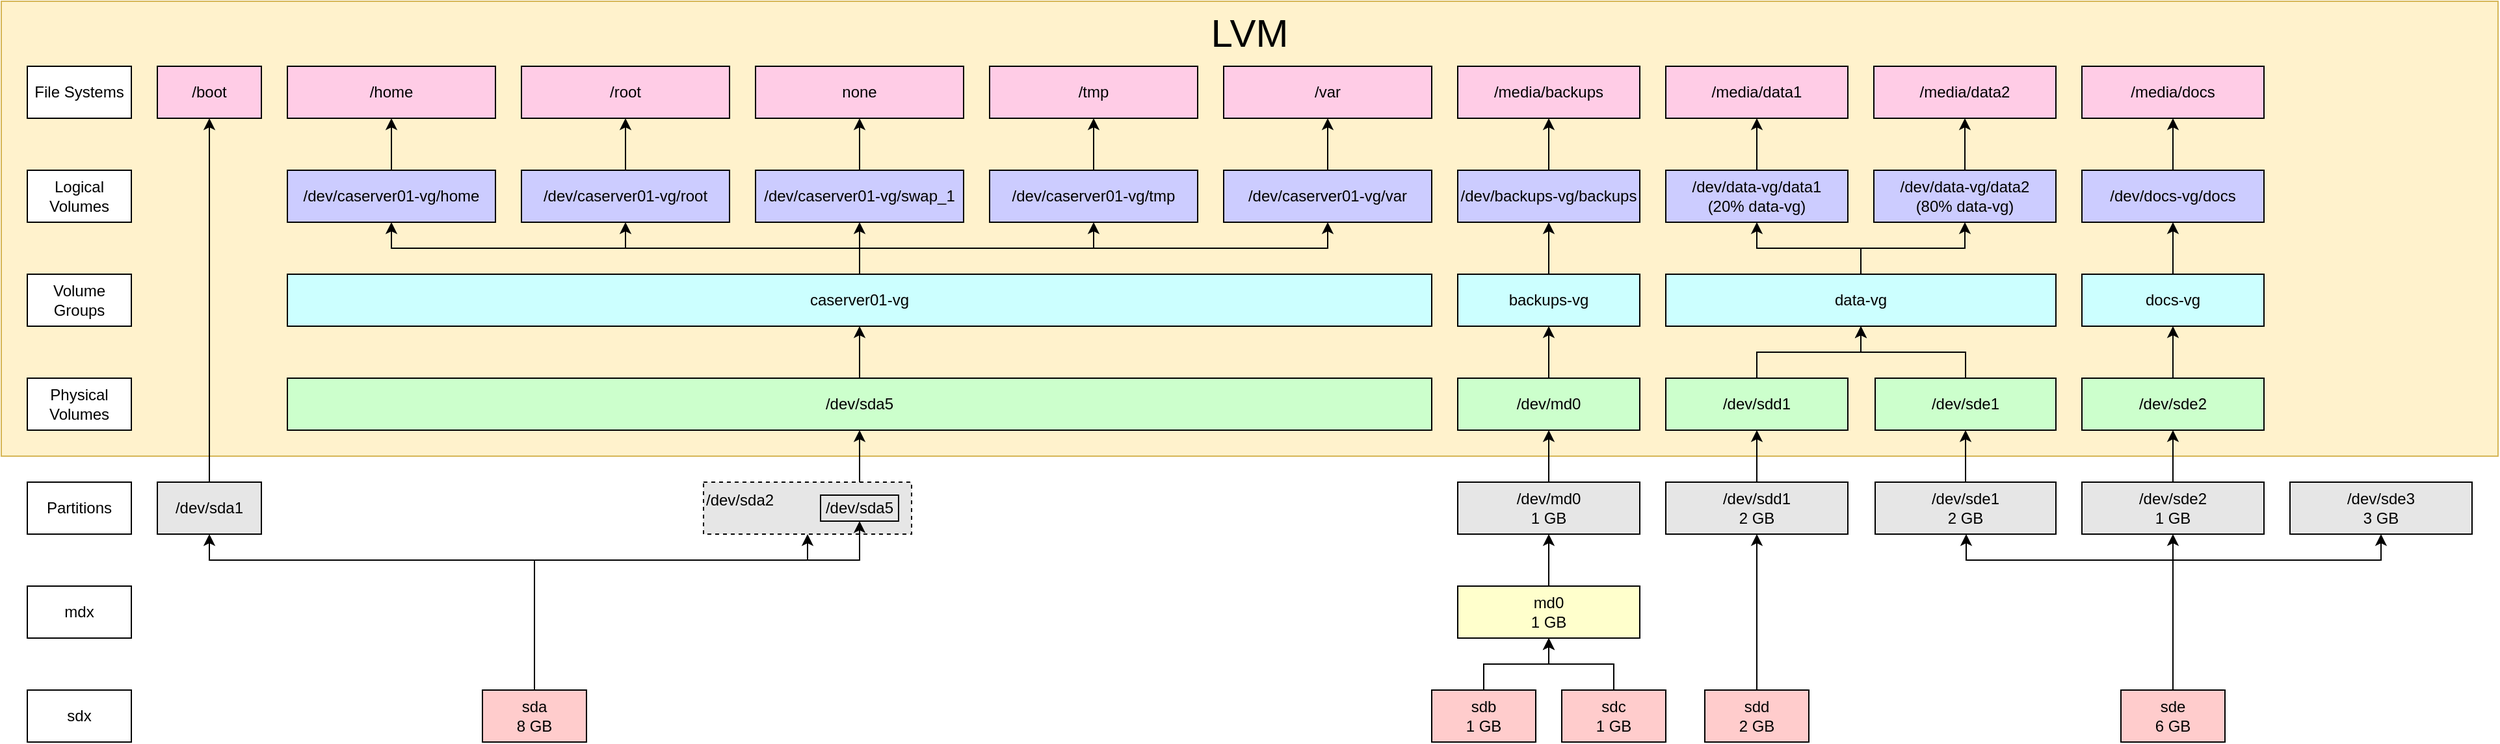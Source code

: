 <mxfile version="21.0.8" type="device"><diagram name="caserver01-storage-strategy" id="RPoZRWQkQO2Ub_k4LUDb"><mxGraphModel dx="1969" dy="926" grid="1" gridSize="10" guides="1" tooltips="1" connect="1" arrows="1" fold="1" page="1" pageScale="1" pageWidth="827" pageHeight="1169" math="0" shadow="0"><root><mxCell id="oBushCFvS52UoHRty11p-0"/><mxCell id="oBushCFvS52UoHRty11p-1" parent="oBushCFvS52UoHRty11p-0"/><mxCell id="oBushCFvS52UoHRty11p-2" value="LVM" style="rounded=0;whiteSpace=wrap;html=1;fontFamily=Helvetica;strokeColor=#d6b656;fillColor=#fff2cc;align=center;verticalAlign=top;fontSize=30;labelBackgroundColor=none;labelBorderColor=none;fontStyle=0" parent="oBushCFvS52UoHRty11p-1" vertex="1"><mxGeometry x="60" y="30" width="1920" height="350" as="geometry"/></mxCell><mxCell id="oBushCFvS52UoHRty11p-41" value="/dev/md0" style="rounded=0;whiteSpace=wrap;html=1;strokeColor=#000000;fontColor=#000000;fillColor=#CCFFCC;" parent="oBushCFvS52UoHRty11p-1" vertex="1"><mxGeometry x="1180" y="320" width="140" height="40" as="geometry"/></mxCell><mxCell id="oBushCFvS52UoHRty11p-42" value="" style="endArrow=classic;html=1;rounded=0;fontColor=#000000;edgeStyle=orthogonalEdgeStyle;strokeColor=#000000;entryX=0.5;entryY=1;entryDx=0;entryDy=0;" parent="oBushCFvS52UoHRty11p-1" source="oBushCFvS52UoHRty11p-118" target="oBushCFvS52UoHRty11p-69" edge="1"><mxGeometry width="50" height="50" relative="1" as="geometry"><mxPoint x="1250" y="480" as="sourcePoint"/><mxPoint x="1240" y="520" as="targetPoint"/></mxGeometry></mxCell><mxCell id="oBushCFvS52UoHRty11p-43" value="" style="endArrow=classic;html=1;rounded=0;fontColor=#000000;edgeStyle=orthogonalEdgeStyle;strokeColor=#000000;entryX=0.5;entryY=1;entryDx=0;entryDy=0;exitX=0.5;exitY=0;exitDx=0;exitDy=0;" parent="oBushCFvS52UoHRty11p-1" source="oBushCFvS52UoHRty11p-69" target="oBushCFvS52UoHRty11p-41" edge="1"><mxGeometry width="50" height="50" relative="1" as="geometry"><mxPoint x="1240" y="400" as="sourcePoint"/><mxPoint x="1270" y="530" as="targetPoint"/></mxGeometry></mxCell><mxCell id="oBushCFvS52UoHRty11p-44" value="backups-vg" style="rounded=0;whiteSpace=wrap;html=1;strokeColor=#000000;fontColor=#000000;fillColor=#CCFFFF;" parent="oBushCFvS52UoHRty11p-1" vertex="1"><mxGeometry x="1180" y="240" width="140" height="40" as="geometry"/></mxCell><mxCell id="oBushCFvS52UoHRty11p-45" value="" style="endArrow=classic;html=1;rounded=0;fontColor=#000000;edgeStyle=orthogonalEdgeStyle;strokeColor=#000000;entryX=0.5;entryY=1;entryDx=0;entryDy=0;" parent="oBushCFvS52UoHRty11p-1" source="oBushCFvS52UoHRty11p-41" target="oBushCFvS52UoHRty11p-44" edge="1"><mxGeometry width="50" height="50" relative="1" as="geometry"><mxPoint x="1250" y="450" as="sourcePoint"/><mxPoint x="1230" y="370" as="targetPoint"/></mxGeometry></mxCell><mxCell id="oBushCFvS52UoHRty11p-46" value="/dev/backups-vg/backups" style="rounded=0;whiteSpace=wrap;html=1;strokeColor=#000000;fontColor=#000000;fillColor=#CCCCFF;" parent="oBushCFvS52UoHRty11p-1" vertex="1"><mxGeometry x="1180" y="160" width="140" height="40" as="geometry"/></mxCell><mxCell id="oBushCFvS52UoHRty11p-47" value="" style="endArrow=classic;html=1;rounded=0;fontColor=#000000;edgeStyle=orthogonalEdgeStyle;strokeColor=#000000;entryX=0.5;entryY=1;entryDx=0;entryDy=0;exitX=0.5;exitY=0;exitDx=0;exitDy=0;" parent="oBushCFvS52UoHRty11p-1" source="oBushCFvS52UoHRty11p-44" target="oBushCFvS52UoHRty11p-46" edge="1"><mxGeometry width="50" height="50" relative="1" as="geometry"><mxPoint x="1220" y="180" as="sourcePoint"/><mxPoint x="1230" y="230" as="targetPoint"/></mxGeometry></mxCell><mxCell id="oBushCFvS52UoHRty11p-48" value="/media/backups" style="rounded=0;whiteSpace=wrap;html=1;strokeColor=#000000;fontColor=#000000;fillColor=#FFCCE6;" parent="oBushCFvS52UoHRty11p-1" vertex="1"><mxGeometry x="1180" y="80" width="140" height="40" as="geometry"/></mxCell><mxCell id="oBushCFvS52UoHRty11p-49" value="" style="endArrow=classic;html=1;rounded=0;fontColor=#000000;edgeStyle=orthogonalEdgeStyle;strokeColor=#000000;entryX=0.5;entryY=1;entryDx=0;entryDy=0;exitX=0.5;exitY=0;exitDx=0;exitDy=0;" parent="oBushCFvS52UoHRty11p-1" source="oBushCFvS52UoHRty11p-46" target="oBushCFvS52UoHRty11p-48" edge="1"><mxGeometry width="50" height="50" relative="1" as="geometry"><mxPoint x="1220" y="160" as="sourcePoint"/><mxPoint x="1230" y="150" as="targetPoint"/></mxGeometry></mxCell><mxCell id="oBushCFvS52UoHRty11p-50" value="/dev/sdd1" style="rounded=0;whiteSpace=wrap;html=1;strokeColor=#000000;fontColor=#000000;fillColor=#CCFFCC;" parent="oBushCFvS52UoHRty11p-1" vertex="1"><mxGeometry x="1340" y="320" width="140" height="40" as="geometry"/></mxCell><mxCell id="oBushCFvS52UoHRty11p-51" value="" style="endArrow=classic;html=1;rounded=0;fontColor=#000000;edgeStyle=orthogonalEdgeStyle;strokeColor=#000000;entryX=0.5;entryY=1;entryDx=0;entryDy=0;exitX=0.5;exitY=0;exitDx=0;exitDy=0;" parent="oBushCFvS52UoHRty11p-1" source="oBushCFvS52UoHRty11p-70" target="oBushCFvS52UoHRty11p-50" edge="1"><mxGeometry width="50" height="50" relative="1" as="geometry"><mxPoint x="1480" y="400" as="sourcePoint"/><mxPoint x="1220" y="370" as="targetPoint"/></mxGeometry></mxCell><mxCell id="oBushCFvS52UoHRty11p-52" value="/dev/sde1" style="rounded=0;whiteSpace=wrap;html=1;strokeColor=#000000;fontColor=#000000;fillColor=#CCFFCC;" parent="oBushCFvS52UoHRty11p-1" vertex="1"><mxGeometry x="1501" y="320" width="139" height="40" as="geometry"/></mxCell><mxCell id="oBushCFvS52UoHRty11p-53" value="/dev/sde2" style="rounded=0;whiteSpace=wrap;html=1;strokeColor=#000000;fontColor=#000000;fillColor=#CCFFCC;" parent="oBushCFvS52UoHRty11p-1" vertex="1"><mxGeometry x="1660" y="320" width="140" height="40" as="geometry"/></mxCell><mxCell id="oBushCFvS52UoHRty11p-54" value="" style="endArrow=classic;html=1;rounded=0;fontColor=#000000;edgeStyle=orthogonalEdgeStyle;strokeColor=#000000;entryX=0.5;entryY=1;entryDx=0;entryDy=0;exitX=0.5;exitY=0;exitDx=0;exitDy=0;" parent="oBushCFvS52UoHRty11p-1" source="oBushCFvS52UoHRty11p-73" target="oBushCFvS52UoHRty11p-53" edge="1"><mxGeometry width="50" height="50" relative="1" as="geometry"><mxPoint x="1850" y="440" as="sourcePoint"/><mxPoint x="1640" y="370" as="targetPoint"/></mxGeometry></mxCell><mxCell id="oBushCFvS52UoHRty11p-55" value="data-vg" style="rounded=0;whiteSpace=wrap;html=1;strokeColor=#000000;fontColor=#000000;fillColor=#CCFFFF;" parent="oBushCFvS52UoHRty11p-1" vertex="1"><mxGeometry x="1340" y="240" width="300" height="40" as="geometry"/></mxCell><mxCell id="oBushCFvS52UoHRty11p-56" value="" style="endArrow=classic;html=1;rounded=0;fontColor=#000000;edgeStyle=orthogonalEdgeStyle;strokeColor=#000000;entryX=0.5;entryY=1;entryDx=0;entryDy=0;exitX=0.5;exitY=0;exitDx=0;exitDy=0;" parent="oBushCFvS52UoHRty11p-1" source="oBushCFvS52UoHRty11p-50" target="oBushCFvS52UoHRty11p-55" edge="1"><mxGeometry width="50" height="50" relative="1" as="geometry"><mxPoint x="1531" y="310" as="sourcePoint"/><mxPoint x="1511" y="360" as="targetPoint"/></mxGeometry></mxCell><mxCell id="oBushCFvS52UoHRty11p-57" value="" style="endArrow=classic;html=1;rounded=0;fontColor=#000000;edgeStyle=orthogonalEdgeStyle;strokeColor=#000000;entryX=0.5;entryY=1;entryDx=0;entryDy=0;exitX=0.5;exitY=0;exitDx=0;exitDy=0;" parent="oBushCFvS52UoHRty11p-1" source="oBushCFvS52UoHRty11p-52" target="oBushCFvS52UoHRty11p-55" edge="1"><mxGeometry width="50" height="50" relative="1" as="geometry"><mxPoint x="1440" y="330" as="sourcePoint"/><mxPoint x="1541" y="280" as="targetPoint"/></mxGeometry></mxCell><mxCell id="oBushCFvS52UoHRty11p-58" value="docs-vg" style="rounded=0;whiteSpace=wrap;html=1;strokeColor=#000000;fontColor=#000000;fillColor=#CCFFFF;" parent="oBushCFvS52UoHRty11p-1" vertex="1"><mxGeometry x="1660" y="240" width="140" height="40" as="geometry"/></mxCell><mxCell id="oBushCFvS52UoHRty11p-59" value="" style="endArrow=classic;html=1;rounded=0;fontColor=#000000;edgeStyle=orthogonalEdgeStyle;strokeColor=#000000;entryX=0.5;entryY=1;entryDx=0;entryDy=0;exitX=0.5;exitY=0;exitDx=0;exitDy=0;" parent="oBushCFvS52UoHRty11p-1" source="oBushCFvS52UoHRty11p-53" target="oBushCFvS52UoHRty11p-58" edge="1"><mxGeometry width="50" height="50" relative="1" as="geometry"><mxPoint x="1850" y="370" as="sourcePoint"/><mxPoint x="1630" y="280" as="targetPoint"/></mxGeometry></mxCell><mxCell id="oBushCFvS52UoHRty11p-60" value="/dev/data-vg/data1&lt;br&gt;(20% data-vg)" style="rounded=0;whiteSpace=wrap;html=1;strokeColor=#000000;fontColor=#000000;fillColor=#CCCCFF;" parent="oBushCFvS52UoHRty11p-1" vertex="1"><mxGeometry x="1340" y="160" width="140" height="40" as="geometry"/></mxCell><mxCell id="oBushCFvS52UoHRty11p-61" value="" style="endArrow=classic;html=1;rounded=0;fontColor=#000000;edgeStyle=orthogonalEdgeStyle;strokeColor=#000000;entryX=0.5;entryY=1;entryDx=0;entryDy=0;exitX=0.5;exitY=0;exitDx=0;exitDy=0;" parent="oBushCFvS52UoHRty11p-1" source="oBushCFvS52UoHRty11p-55" target="oBushCFvS52UoHRty11p-60" edge="1"><mxGeometry width="50" height="50" relative="1" as="geometry"><mxPoint x="1540" y="220" as="sourcePoint"/><mxPoint x="1520" y="210" as="targetPoint"/></mxGeometry></mxCell><mxCell id="oBushCFvS52UoHRty11p-62" value="/dev/docs-vg/docs" style="rounded=0;whiteSpace=wrap;html=1;strokeColor=#000000;fontColor=#000000;fillColor=#CCCCFF;" parent="oBushCFvS52UoHRty11p-1" vertex="1"><mxGeometry x="1660" y="160" width="140" height="40" as="geometry"/></mxCell><mxCell id="oBushCFvS52UoHRty11p-63" value="" style="endArrow=classic;html=1;rounded=0;fontColor=#000000;edgeStyle=orthogonalEdgeStyle;strokeColor=#000000;entryX=0.5;entryY=1;entryDx=0;entryDy=0;exitX=0.5;exitY=0;exitDx=0;exitDy=0;" parent="oBushCFvS52UoHRty11p-1" source="oBushCFvS52UoHRty11p-58" target="oBushCFvS52UoHRty11p-62" edge="1"><mxGeometry width="50" height="50" relative="1" as="geometry"><mxPoint x="1750" y="220" as="sourcePoint"/><mxPoint x="1730" y="210" as="targetPoint"/></mxGeometry></mxCell><mxCell id="oBushCFvS52UoHRty11p-64" value="/media/data1" style="rounded=0;whiteSpace=wrap;html=1;strokeColor=#000000;fontColor=#000000;fillColor=#FFCCE6;" parent="oBushCFvS52UoHRty11p-1" vertex="1"><mxGeometry x="1340" y="80" width="140" height="40" as="geometry"/></mxCell><mxCell id="oBushCFvS52UoHRty11p-65" value="" style="endArrow=classic;html=1;rounded=0;fontColor=#000000;edgeStyle=orthogonalEdgeStyle;strokeColor=#000000;entryX=0.5;entryY=1;entryDx=0;entryDy=0;exitX=0.5;exitY=0;exitDx=0;exitDy=0;" parent="oBushCFvS52UoHRty11p-1" source="oBushCFvS52UoHRty11p-60" target="oBushCFvS52UoHRty11p-64" edge="1"><mxGeometry width="50" height="50" relative="1" as="geometry"><mxPoint x="1521" y="120" as="sourcePoint"/><mxPoint x="1510" y="100" as="targetPoint"/></mxGeometry></mxCell><mxCell id="oBushCFvS52UoHRty11p-66" value="/media/docs" style="rounded=0;whiteSpace=wrap;html=1;strokeColor=#000000;fontColor=#000000;fillColor=#FFCCE6;" parent="oBushCFvS52UoHRty11p-1" vertex="1"><mxGeometry x="1660" y="80" width="140" height="40" as="geometry"/></mxCell><mxCell id="oBushCFvS52UoHRty11p-67" value="" style="endArrow=classic;html=1;rounded=0;fontColor=#000000;edgeStyle=orthogonalEdgeStyle;strokeColor=#000000;entryX=0.5;entryY=1;entryDx=0;entryDy=0;exitX=0.5;exitY=0;exitDx=0;exitDy=0;" parent="oBushCFvS52UoHRty11p-1" source="oBushCFvS52UoHRty11p-62" target="oBushCFvS52UoHRty11p-66" edge="1"><mxGeometry width="50" height="50" relative="1" as="geometry"><mxPoint x="1740" y="120" as="sourcePoint"/><mxPoint x="1720" y="100" as="targetPoint"/></mxGeometry></mxCell><mxCell id="oBushCFvS52UoHRty11p-68" value="" style="endArrow=classic;html=1;rounded=0;fontColor=#000000;edgeStyle=orthogonalEdgeStyle;strokeColor=#000000;entryX=0.5;entryY=1;entryDx=0;entryDy=0;" parent="oBushCFvS52UoHRty11p-1" source="oBushCFvS52UoHRty11p-117" target="oBushCFvS52UoHRty11p-70" edge="1"><mxGeometry width="50" height="50" relative="1" as="geometry"><mxPoint x="1410" y="600" as="sourcePoint"/><mxPoint x="1480" y="520" as="targetPoint"/></mxGeometry></mxCell><mxCell id="oBushCFvS52UoHRty11p-69" value="/dev/md0&lt;br&gt;1 GB" style="rounded=0;whiteSpace=wrap;html=1;strokeColor=#000000;fontColor=#000000;fillColor=#E6E6E6;" parent="oBushCFvS52UoHRty11p-1" vertex="1"><mxGeometry x="1180" y="400" width="140" height="40" as="geometry"/></mxCell><mxCell id="oBushCFvS52UoHRty11p-70" value="/dev/sdd1&lt;br&gt;2 GB" style="rounded=0;whiteSpace=wrap;html=1;strokeColor=#000000;fontColor=#000000;fillColor=#E6E6E6;" parent="oBushCFvS52UoHRty11p-1" vertex="1"><mxGeometry x="1340" y="400" width="140" height="40" as="geometry"/></mxCell><mxCell id="oBushCFvS52UoHRty11p-71" value="" style="edgeStyle=orthogonalEdgeStyle;rounded=0;orthogonalLoop=1;jettySize=auto;html=1;fontColor=#000000;exitX=0.5;exitY=0;exitDx=0;exitDy=0;strokeColor=#000000;" parent="oBushCFvS52UoHRty11p-1" source="oBushCFvS52UoHRty11p-72" target="oBushCFvS52UoHRty11p-52" edge="1"><mxGeometry relative="1" as="geometry"/></mxCell><mxCell id="oBushCFvS52UoHRty11p-72" value="&lt;span style=&quot;&quot;&gt;/dev/sde1&lt;/span&gt;&lt;br style=&quot;&quot;&gt;&lt;span style=&quot;&quot;&gt;2 GB&lt;/span&gt;" style="rounded=0;whiteSpace=wrap;html=1;strokeColor=#000000;fontColor=#000000;fillColor=#E6E6E6;" parent="oBushCFvS52UoHRty11p-1" vertex="1"><mxGeometry x="1501" y="400" width="139" height="40" as="geometry"/></mxCell><mxCell id="oBushCFvS52UoHRty11p-73" value="&lt;span style=&quot;&quot;&gt;/dev/sde2&lt;/span&gt;&lt;br style=&quot;&quot;&gt;&lt;span style=&quot;&quot;&gt;1 GB&lt;/span&gt;" style="rounded=0;whiteSpace=wrap;html=1;strokeColor=#000000;fontColor=#000000;fillColor=#E6E6E6;" parent="oBushCFvS52UoHRty11p-1" vertex="1"><mxGeometry x="1660" y="400" width="140" height="40" as="geometry"/></mxCell><mxCell id="oBushCFvS52UoHRty11p-74" style="edgeStyle=orthogonalEdgeStyle;rounded=0;orthogonalLoop=1;jettySize=auto;html=1;exitX=0.5;exitY=0;exitDx=0;exitDy=0;entryX=0.5;entryY=1;entryDx=0;entryDy=0;" parent="oBushCFvS52UoHRty11p-1" source="oBushCFvS52UoHRty11p-114" target="oBushCFvS52UoHRty11p-107" edge="1"><mxGeometry relative="1" as="geometry"><mxPoint x="480" y="600" as="sourcePoint"/><mxPoint x="330" y="580" as="targetPoint"/><Array as="points"><mxPoint x="470" y="460"/><mxPoint x="220" y="460"/></Array></mxGeometry></mxCell><mxCell id="oBushCFvS52UoHRty11p-75" value="Partitions" style="rounded=0;whiteSpace=wrap;html=1;" parent="oBushCFvS52UoHRty11p-1" vertex="1"><mxGeometry x="80" y="400" width="80" height="40" as="geometry"/></mxCell><mxCell id="oBushCFvS52UoHRty11p-76" value="mdx" style="rounded=0;whiteSpace=wrap;html=1;" parent="oBushCFvS52UoHRty11p-1" vertex="1"><mxGeometry x="80" y="480" width="80" height="40" as="geometry"/></mxCell><mxCell id="oBushCFvS52UoHRty11p-77" value="Physical Volumes" style="rounded=0;whiteSpace=wrap;html=1;" parent="oBushCFvS52UoHRty11p-1" vertex="1"><mxGeometry x="80" y="320" width="80" height="40" as="geometry"/></mxCell><mxCell id="oBushCFvS52UoHRty11p-78" value="Volume Groups" style="rounded=0;whiteSpace=wrap;html=1;" parent="oBushCFvS52UoHRty11p-1" vertex="1"><mxGeometry x="80" y="240" width="80" height="40" as="geometry"/></mxCell><mxCell id="oBushCFvS52UoHRty11p-79" value="Logical Volumes" style="rounded=0;whiteSpace=wrap;html=1;" parent="oBushCFvS52UoHRty11p-1" vertex="1"><mxGeometry x="80" y="160" width="80" height="40" as="geometry"/></mxCell><mxCell id="oBushCFvS52UoHRty11p-80" value="File Systems" style="rounded=0;whiteSpace=wrap;html=1;" parent="oBushCFvS52UoHRty11p-1" vertex="1"><mxGeometry x="80" y="80" width="80" height="40" as="geometry"/></mxCell><mxCell id="oBushCFvS52UoHRty11p-81" value="/dev/sda5" style="rounded=0;whiteSpace=wrap;html=1;fillColor=#CCFFCC;" parent="oBushCFvS52UoHRty11p-1" vertex="1"><mxGeometry x="280" y="320" width="880" height="40" as="geometry"/></mxCell><mxCell id="oBushCFvS52UoHRty11p-82" value="caserver01-vg" style="rounded=0;whiteSpace=wrap;html=1;fillColor=#CCFFFF;" parent="oBushCFvS52UoHRty11p-1" vertex="1"><mxGeometry x="280" y="240" width="880" height="40" as="geometry"/></mxCell><mxCell id="oBushCFvS52UoHRty11p-83" value="/dev/caserver01-vg/home" style="rounded=0;whiteSpace=wrap;html=1;fillColor=#CCCCFF;" parent="oBushCFvS52UoHRty11p-1" vertex="1"><mxGeometry x="280" y="160" width="160" height="40" as="geometry"/></mxCell><mxCell id="oBushCFvS52UoHRty11p-84" value="/dev/caserver01-vg/root" style="rounded=0;whiteSpace=wrap;html=1;fillColor=#CCCCFF;" parent="oBushCFvS52UoHRty11p-1" vertex="1"><mxGeometry x="460" y="160" width="160" height="40" as="geometry"/></mxCell><mxCell id="oBushCFvS52UoHRty11p-85" value="/dev/caserver01-vg/swap_1" style="rounded=0;whiteSpace=wrap;html=1;fillColor=#CCCCFF;" parent="oBushCFvS52UoHRty11p-1" vertex="1"><mxGeometry x="640" y="160" width="160" height="40" as="geometry"/></mxCell><mxCell id="oBushCFvS52UoHRty11p-86" value="/dev/caserver01-vg/tmp" style="rounded=0;whiteSpace=wrap;html=1;fillColor=#CCCCFF;" parent="oBushCFvS52UoHRty11p-1" vertex="1"><mxGeometry x="820" y="160" width="160" height="40" as="geometry"/></mxCell><mxCell id="oBushCFvS52UoHRty11p-87" value="/dev/caserver01-vg/var" style="rounded=0;whiteSpace=wrap;html=1;fillColor=#CCCCFF;" parent="oBushCFvS52UoHRty11p-1" vertex="1"><mxGeometry x="1000" y="160" width="160" height="40" as="geometry"/></mxCell><mxCell id="oBushCFvS52UoHRty11p-88" value="/home" style="rounded=0;whiteSpace=wrap;html=1;fillColor=#FFCCE6;" parent="oBushCFvS52UoHRty11p-1" vertex="1"><mxGeometry x="280" y="80" width="160" height="40" as="geometry"/></mxCell><mxCell id="oBushCFvS52UoHRty11p-89" value="/root" style="rounded=0;whiteSpace=wrap;html=1;fillColor=#FFCCE6;" parent="oBushCFvS52UoHRty11p-1" vertex="1"><mxGeometry x="460" y="80" width="160" height="40" as="geometry"/></mxCell><mxCell id="oBushCFvS52UoHRty11p-90" value="none" style="rounded=0;whiteSpace=wrap;html=1;fillColor=#FFCCE6;" parent="oBushCFvS52UoHRty11p-1" vertex="1"><mxGeometry x="640" y="80" width="160" height="40" as="geometry"/></mxCell><mxCell id="oBushCFvS52UoHRty11p-91" value="/tmp" style="rounded=0;whiteSpace=wrap;html=1;fillColor=#FFCCE6;" parent="oBushCFvS52UoHRty11p-1" vertex="1"><mxGeometry x="820" y="80" width="160" height="40" as="geometry"/></mxCell><mxCell id="oBushCFvS52UoHRty11p-92" value="/var" style="rounded=0;whiteSpace=wrap;html=1;fillColor=#FFCCE6;" parent="oBushCFvS52UoHRty11p-1" vertex="1"><mxGeometry x="1000" y="80" width="160" height="40" as="geometry"/></mxCell><mxCell id="oBushCFvS52UoHRty11p-93" value="/boot" style="rounded=0;whiteSpace=wrap;html=1;fillColor=#FFCCE6;" parent="oBushCFvS52UoHRty11p-1" vertex="1"><mxGeometry x="180" y="80" width="80" height="40" as="geometry"/></mxCell><mxCell id="oBushCFvS52UoHRty11p-94" style="edgeStyle=orthogonalEdgeStyle;rounded=0;orthogonalLoop=1;jettySize=auto;html=1;entryX=0.5;entryY=1;entryDx=0;entryDy=0;exitX=0.5;exitY=0;exitDx=0;exitDy=0;" parent="oBushCFvS52UoHRty11p-1" source="oBushCFvS52UoHRty11p-81" target="oBushCFvS52UoHRty11p-82" edge="1"><mxGeometry relative="1" as="geometry"><mxPoint x="490" y="450" as="sourcePoint"/><mxPoint x="610" y="330" as="targetPoint"/></mxGeometry></mxCell><mxCell id="oBushCFvS52UoHRty11p-95" style="edgeStyle=orthogonalEdgeStyle;rounded=0;orthogonalLoop=1;jettySize=auto;html=1;entryX=0.5;entryY=1;entryDx=0;entryDy=0;" parent="oBushCFvS52UoHRty11p-1" source="oBushCFvS52UoHRty11p-82" target="oBushCFvS52UoHRty11p-83" edge="1"><mxGeometry relative="1" as="geometry"><mxPoint x="500" y="460" as="sourcePoint"/><mxPoint x="620" y="340" as="targetPoint"/></mxGeometry></mxCell><mxCell id="oBushCFvS52UoHRty11p-96" style="edgeStyle=orthogonalEdgeStyle;rounded=0;orthogonalLoop=1;jettySize=auto;html=1;entryX=0.5;entryY=1;entryDx=0;entryDy=0;exitX=0.5;exitY=0;exitDx=0;exitDy=0;" parent="oBushCFvS52UoHRty11p-1" source="oBushCFvS52UoHRty11p-82" target="oBushCFvS52UoHRty11p-84" edge="1"><mxGeometry relative="1" as="geometry"><mxPoint x="670" y="110" as="sourcePoint"/><mxPoint x="410" y="10" as="targetPoint"/></mxGeometry></mxCell><mxCell id="oBushCFvS52UoHRty11p-97" style="edgeStyle=orthogonalEdgeStyle;rounded=0;orthogonalLoop=1;jettySize=auto;html=1;exitX=0.5;exitY=0;exitDx=0;exitDy=0;" parent="oBushCFvS52UoHRty11p-1" source="oBushCFvS52UoHRty11p-82" target="oBushCFvS52UoHRty11p-85" edge="1"><mxGeometry relative="1" as="geometry"><mxPoint x="620" y="180" as="sourcePoint"/><mxPoint x="420" y="20" as="targetPoint"/></mxGeometry></mxCell><mxCell id="oBushCFvS52UoHRty11p-98" style="edgeStyle=orthogonalEdgeStyle;rounded=0;orthogonalLoop=1;jettySize=auto;html=1;entryX=0.5;entryY=1;entryDx=0;entryDy=0;exitX=0.5;exitY=0;exitDx=0;exitDy=0;" parent="oBushCFvS52UoHRty11p-1" source="oBushCFvS52UoHRty11p-82" target="oBushCFvS52UoHRty11p-86" edge="1"><mxGeometry relative="1" as="geometry"><mxPoint x="630" y="190" as="sourcePoint"/><mxPoint x="430" y="30" as="targetPoint"/></mxGeometry></mxCell><mxCell id="oBushCFvS52UoHRty11p-99" style="edgeStyle=orthogonalEdgeStyle;rounded=0;orthogonalLoop=1;jettySize=auto;html=1;exitX=0.5;exitY=0;exitDx=0;exitDy=0;" parent="oBushCFvS52UoHRty11p-1" source="oBushCFvS52UoHRty11p-82" target="oBushCFvS52UoHRty11p-87" edge="1"><mxGeometry relative="1" as="geometry"><mxPoint x="640" y="200" as="sourcePoint"/><mxPoint x="440" y="40" as="targetPoint"/></mxGeometry></mxCell><mxCell id="oBushCFvS52UoHRty11p-100" style="edgeStyle=orthogonalEdgeStyle;rounded=0;orthogonalLoop=1;jettySize=auto;html=1;entryX=0.5;entryY=1;entryDx=0;entryDy=0;exitX=0.5;exitY=0;exitDx=0;exitDy=0;" parent="oBushCFvS52UoHRty11p-1" source="oBushCFvS52UoHRty11p-107" target="oBushCFvS52UoHRty11p-93" edge="1"><mxGeometry relative="1" as="geometry"><mxPoint x="240" y="400" as="sourcePoint"/><mxPoint x="450" y="50" as="targetPoint"/></mxGeometry></mxCell><mxCell id="oBushCFvS52UoHRty11p-101" style="edgeStyle=orthogonalEdgeStyle;rounded=0;orthogonalLoop=1;jettySize=auto;html=1;entryX=0.5;entryY=1;entryDx=0;entryDy=0;exitX=0.5;exitY=0;exitDx=0;exitDy=0;" parent="oBushCFvS52UoHRty11p-1" source="oBushCFvS52UoHRty11p-83" target="oBushCFvS52UoHRty11p-88" edge="1"><mxGeometry relative="1" as="geometry"><mxPoint x="400" y="-40" as="sourcePoint"/><mxPoint x="460" y="60" as="targetPoint"/></mxGeometry></mxCell><mxCell id="oBushCFvS52UoHRty11p-102" style="edgeStyle=orthogonalEdgeStyle;rounded=0;orthogonalLoop=1;jettySize=auto;html=1;entryX=0.5;entryY=1;entryDx=0;entryDy=0;exitX=0.5;exitY=0;exitDx=0;exitDy=0;" parent="oBushCFvS52UoHRty11p-1" source="oBushCFvS52UoHRty11p-84" target="oBushCFvS52UoHRty11p-89" edge="1"><mxGeometry relative="1" as="geometry"><mxPoint x="980" y="220" as="sourcePoint"/><mxPoint x="780" y="60" as="targetPoint"/></mxGeometry></mxCell><mxCell id="oBushCFvS52UoHRty11p-103" style="edgeStyle=orthogonalEdgeStyle;rounded=0;orthogonalLoop=1;jettySize=auto;html=1;entryX=0.5;entryY=1;entryDx=0;entryDy=0;exitX=0.5;exitY=0;exitDx=0;exitDy=0;" parent="oBushCFvS52UoHRty11p-1" source="oBushCFvS52UoHRty11p-85" target="oBushCFvS52UoHRty11p-90" edge="1"><mxGeometry relative="1" as="geometry"><mxPoint x="910" y="-50" as="sourcePoint"/><mxPoint x="790" y="70" as="targetPoint"/></mxGeometry></mxCell><mxCell id="oBushCFvS52UoHRty11p-104" style="edgeStyle=orthogonalEdgeStyle;rounded=0;orthogonalLoop=1;jettySize=auto;html=1;entryX=0.5;entryY=1;entryDx=0;entryDy=0;exitX=0.5;exitY=0;exitDx=0;exitDy=0;" parent="oBushCFvS52UoHRty11p-1" source="oBushCFvS52UoHRty11p-86" target="oBushCFvS52UoHRty11p-91" edge="1"><mxGeometry relative="1" as="geometry"><mxPoint x="1090" y="-50" as="sourcePoint"/><mxPoint x="880" y="80" as="targetPoint"/></mxGeometry></mxCell><mxCell id="oBushCFvS52UoHRty11p-105" style="edgeStyle=orthogonalEdgeStyle;rounded=0;orthogonalLoop=1;jettySize=auto;html=1;" parent="oBushCFvS52UoHRty11p-1" source="oBushCFvS52UoHRty11p-87" target="oBushCFvS52UoHRty11p-92" edge="1"><mxGeometry relative="1" as="geometry"><mxPoint x="1190" y="-50" as="sourcePoint"/><mxPoint x="890" y="90" as="targetPoint"/></mxGeometry></mxCell><mxCell id="oBushCFvS52UoHRty11p-106" style="edgeStyle=orthogonalEdgeStyle;rounded=0;orthogonalLoop=1;jettySize=auto;html=1;exitX=0.5;exitY=0;exitDx=0;exitDy=0;entryX=0.5;entryY=1;entryDx=0;entryDy=0;" parent="oBushCFvS52UoHRty11p-1" source="oBushCFvS52UoHRty11p-109" target="oBushCFvS52UoHRty11p-81" edge="1"><mxGeometry relative="1" as="geometry"><mxPoint x="350" y="710" as="sourcePoint"/><mxPoint x="860" y="400" as="targetPoint"/></mxGeometry></mxCell><mxCell id="oBushCFvS52UoHRty11p-107" value="/dev/sda1" style="rounded=0;whiteSpace=wrap;html=1;fontColor=#000000;strokeColor=#000000;fillColor=#E6E6E6;" parent="oBushCFvS52UoHRty11p-1" vertex="1"><mxGeometry x="180" y="400" width="80" height="40" as="geometry"/></mxCell><mxCell id="oBushCFvS52UoHRty11p-108" value="/dev/sda2" style="rounded=0;whiteSpace=wrap;html=1;fontColor=#000000;strokeColor=#000000;fillColor=#E6E6E6;align=left;verticalAlign=top;dashed=1;" parent="oBushCFvS52UoHRty11p-1" vertex="1"><mxGeometry x="600" y="400" width="160" height="40" as="geometry"/></mxCell><mxCell id="oBushCFvS52UoHRty11p-109" value="/dev/sda5" style="rounded=0;whiteSpace=wrap;html=1;fontColor=#000000;strokeColor=#000000;fillColor=#E6E6E6;" parent="oBushCFvS52UoHRty11p-1" vertex="1"><mxGeometry x="690" y="410" width="60" height="20" as="geometry"/></mxCell><mxCell id="oBushCFvS52UoHRty11p-110" style="edgeStyle=orthogonalEdgeStyle;rounded=0;orthogonalLoop=1;jettySize=auto;html=1;exitX=0.5;exitY=0;exitDx=0;exitDy=0;entryX=0.5;entryY=1;entryDx=0;entryDy=0;" parent="oBushCFvS52UoHRty11p-1" source="oBushCFvS52UoHRty11p-114" target="oBushCFvS52UoHRty11p-108" edge="1"><mxGeometry relative="1" as="geometry"><mxPoint x="480" y="600" as="sourcePoint"/><mxPoint x="870" y="490" as="targetPoint"/><Array as="points"><mxPoint x="470" y="460"/><mxPoint x="680" y="460"/></Array></mxGeometry></mxCell><mxCell id="oBushCFvS52UoHRty11p-111" style="edgeStyle=orthogonalEdgeStyle;rounded=0;orthogonalLoop=1;jettySize=auto;html=1;exitX=0.5;exitY=0;exitDx=0;exitDy=0;entryX=0.5;entryY=1;entryDx=0;entryDy=0;" parent="oBushCFvS52UoHRty11p-1" source="oBushCFvS52UoHRty11p-114" target="oBushCFvS52UoHRty11p-109" edge="1"><mxGeometry relative="1" as="geometry"><mxPoint x="480" y="600" as="sourcePoint"/><mxPoint x="690" y="450" as="targetPoint"/><Array as="points"><mxPoint x="470" y="460"/><mxPoint x="720" y="460"/></Array></mxGeometry></mxCell><mxCell id="oBushCFvS52UoHRty11p-112" value="" style="endArrow=classic;html=1;rounded=0;fontColor=#000000;edgeStyle=orthogonalEdgeStyle;strokeColor=#000000;" parent="oBushCFvS52UoHRty11p-1" source="oBushCFvS52UoHRty11p-115" target="oBushCFvS52UoHRty11p-118" edge="1"><mxGeometry width="50" height="50" relative="1" as="geometry"><mxPoint x="1190" y="600" as="sourcePoint"/><mxPoint x="1250" y="560" as="targetPoint"/></mxGeometry></mxCell><mxCell id="oBushCFvS52UoHRty11p-113" value="" style="endArrow=classic;html=1;rounded=0;fontColor=#000000;edgeStyle=orthogonalEdgeStyle;strokeColor=#000000;" parent="oBushCFvS52UoHRty11p-1" source="oBushCFvS52UoHRty11p-116" target="oBushCFvS52UoHRty11p-118" edge="1"><mxGeometry width="50" height="50" relative="1" as="geometry"><mxPoint x="1310" y="600" as="sourcePoint"/><mxPoint x="1250" y="560" as="targetPoint"/></mxGeometry></mxCell><mxCell id="oBushCFvS52UoHRty11p-114" value="sda&lt;br&gt;8 GB" style="rounded=0;whiteSpace=wrap;html=1;fillColor=#FFCCCC;" parent="oBushCFvS52UoHRty11p-1" vertex="1"><mxGeometry x="430" y="560" width="80" height="40" as="geometry"/></mxCell><mxCell id="oBushCFvS52UoHRty11p-115" value="sdb&lt;br&gt;1 GB" style="rounded=0;whiteSpace=wrap;html=1;fillColor=#FFCCCC;" parent="oBushCFvS52UoHRty11p-1" vertex="1"><mxGeometry x="1160" y="560" width="80" height="40" as="geometry"/></mxCell><mxCell id="oBushCFvS52UoHRty11p-116" value="sdc&lt;br&gt;1 GB" style="rounded=0;whiteSpace=wrap;html=1;fillColor=#FFCCCC;" parent="oBushCFvS52UoHRty11p-1" vertex="1"><mxGeometry x="1260" y="560" width="80" height="40" as="geometry"/></mxCell><mxCell id="oBushCFvS52UoHRty11p-117" value="sdd&lt;br&gt;2 GB" style="rounded=0;whiteSpace=wrap;html=1;fillColor=#FFCCCC;" parent="oBushCFvS52UoHRty11p-1" vertex="1"><mxGeometry x="1370" y="560" width="80" height="40" as="geometry"/></mxCell><mxCell id="oBushCFvS52UoHRty11p-118" value="md0&lt;br&gt;1 GB" style="rounded=0;whiteSpace=wrap;html=1;fillColor=#FFFFCC;" parent="oBushCFvS52UoHRty11p-1" vertex="1"><mxGeometry x="1180" y="480" width="140" height="40" as="geometry"/></mxCell><mxCell id="oBushCFvS52UoHRty11p-119" value="sdx" style="rounded=0;whiteSpace=wrap;html=1;" parent="oBushCFvS52UoHRty11p-1" vertex="1"><mxGeometry x="80" y="560" width="80" height="40" as="geometry"/></mxCell><mxCell id="oBushCFvS52UoHRty11p-120" value="&lt;div&gt;sde&lt;/div&gt;&lt;div&gt;6 GB&lt;/div&gt;" style="rounded=0;whiteSpace=wrap;html=1;fillColor=#FFCCCC;" parent="oBushCFvS52UoHRty11p-1" vertex="1"><mxGeometry x="1690" y="560" width="80" height="40" as="geometry"/></mxCell><mxCell id="oBushCFvS52UoHRty11p-121" value="" style="endArrow=classic;html=1;rounded=0;fontColor=#000000;edgeStyle=orthogonalEdgeStyle;strokeColor=#000000;exitX=0.5;exitY=0;exitDx=0;exitDy=0;" parent="oBushCFvS52UoHRty11p-1" source="oBushCFvS52UoHRty11p-120" target="oBushCFvS52UoHRty11p-72" edge="1"><mxGeometry width="50" height="50" relative="1" as="geometry"><mxPoint x="1420" y="570" as="sourcePoint"/><mxPoint x="1420" y="450" as="targetPoint"/><Array as="points"><mxPoint x="1730" y="460"/><mxPoint x="1571" y="460"/></Array></mxGeometry></mxCell><mxCell id="oBushCFvS52UoHRty11p-122" value="" style="endArrow=classic;html=1;rounded=0;fontColor=#000000;edgeStyle=orthogonalEdgeStyle;strokeColor=#000000;exitX=0.5;exitY=0;exitDx=0;exitDy=0;" parent="oBushCFvS52UoHRty11p-1" source="oBushCFvS52UoHRty11p-120" target="oBushCFvS52UoHRty11p-73" edge="1"><mxGeometry width="50" height="50" relative="1" as="geometry"><mxPoint x="1430" y="580" as="sourcePoint"/><mxPoint x="1430" y="460" as="targetPoint"/><Array as="points"><mxPoint x="1730" y="490"/><mxPoint x="1730" y="490"/></Array></mxGeometry></mxCell><mxCell id="oBushCFvS52UoHRty11p-123" value="&lt;span style=&quot;&quot;&gt;/dev/sde3&lt;/span&gt;&lt;br style=&quot;&quot;&gt;&lt;span style=&quot;&quot;&gt;3 GB&lt;/span&gt;" style="rounded=0;whiteSpace=wrap;html=1;strokeColor=#000000;fontColor=#000000;fillColor=#E6E6E6;" parent="oBushCFvS52UoHRty11p-1" vertex="1"><mxGeometry x="1820" y="400" width="140" height="40" as="geometry"/></mxCell><mxCell id="oBushCFvS52UoHRty11p-124" value="" style="endArrow=classic;html=1;rounded=0;fontColor=#000000;edgeStyle=orthogonalEdgeStyle;strokeColor=#000000;entryX=0.5;entryY=1;entryDx=0;entryDy=0;exitX=0.5;exitY=0;exitDx=0;exitDy=0;" parent="oBushCFvS52UoHRty11p-1" source="oBushCFvS52UoHRty11p-120" target="oBushCFvS52UoHRty11p-123" edge="1"><mxGeometry width="50" height="50" relative="1" as="geometry"><mxPoint x="1740" y="490" as="sourcePoint"/><mxPoint x="1740" y="450" as="targetPoint"/><Array as="points"><mxPoint x="1730" y="460"/><mxPoint x="1890" y="460"/></Array></mxGeometry></mxCell><mxCell id="oBushCFvS52UoHRty11p-125" value="/dev/data-vg/data2&lt;br&gt;(80% data-vg)" style="rounded=0;whiteSpace=wrap;html=1;strokeColor=#000000;fontColor=#000000;fillColor=#CCCCFF;" parent="oBushCFvS52UoHRty11p-1" vertex="1"><mxGeometry x="1500" y="160" width="140" height="40" as="geometry"/></mxCell><mxCell id="oBushCFvS52UoHRty11p-126" value="/media/data2" style="rounded=0;whiteSpace=wrap;html=1;strokeColor=#000000;fontColor=#000000;fillColor=#FFCCE6;" parent="oBushCFvS52UoHRty11p-1" vertex="1"><mxGeometry x="1500" y="80" width="140" height="40" as="geometry"/></mxCell><mxCell id="oBushCFvS52UoHRty11p-127" value="" style="endArrow=classic;html=1;rounded=0;fontColor=#000000;edgeStyle=orthogonalEdgeStyle;strokeColor=#000000;entryX=0.5;entryY=1;entryDx=0;entryDy=0;exitX=0.5;exitY=0;exitDx=0;exitDy=0;" parent="oBushCFvS52UoHRty11p-1" source="oBushCFvS52UoHRty11p-125" target="oBushCFvS52UoHRty11p-126" edge="1"><mxGeometry width="50" height="50" relative="1" as="geometry"><mxPoint x="1681" y="120" as="sourcePoint"/><mxPoint x="1670" y="100" as="targetPoint"/></mxGeometry></mxCell><mxCell id="oBushCFvS52UoHRty11p-128" value="" style="endArrow=classic;html=1;rounded=0;fontColor=#000000;edgeStyle=orthogonalEdgeStyle;strokeColor=#000000;" parent="oBushCFvS52UoHRty11p-1" target="oBushCFvS52UoHRty11p-125" edge="1"><mxGeometry width="50" height="50" relative="1" as="geometry"><mxPoint x="1490" y="240" as="sourcePoint"/><mxPoint x="1420" y="210" as="targetPoint"/><Array as="points"><mxPoint x="1490" y="220"/><mxPoint x="1570" y="220"/></Array></mxGeometry></mxCell></root></mxGraphModel></diagram></mxfile>